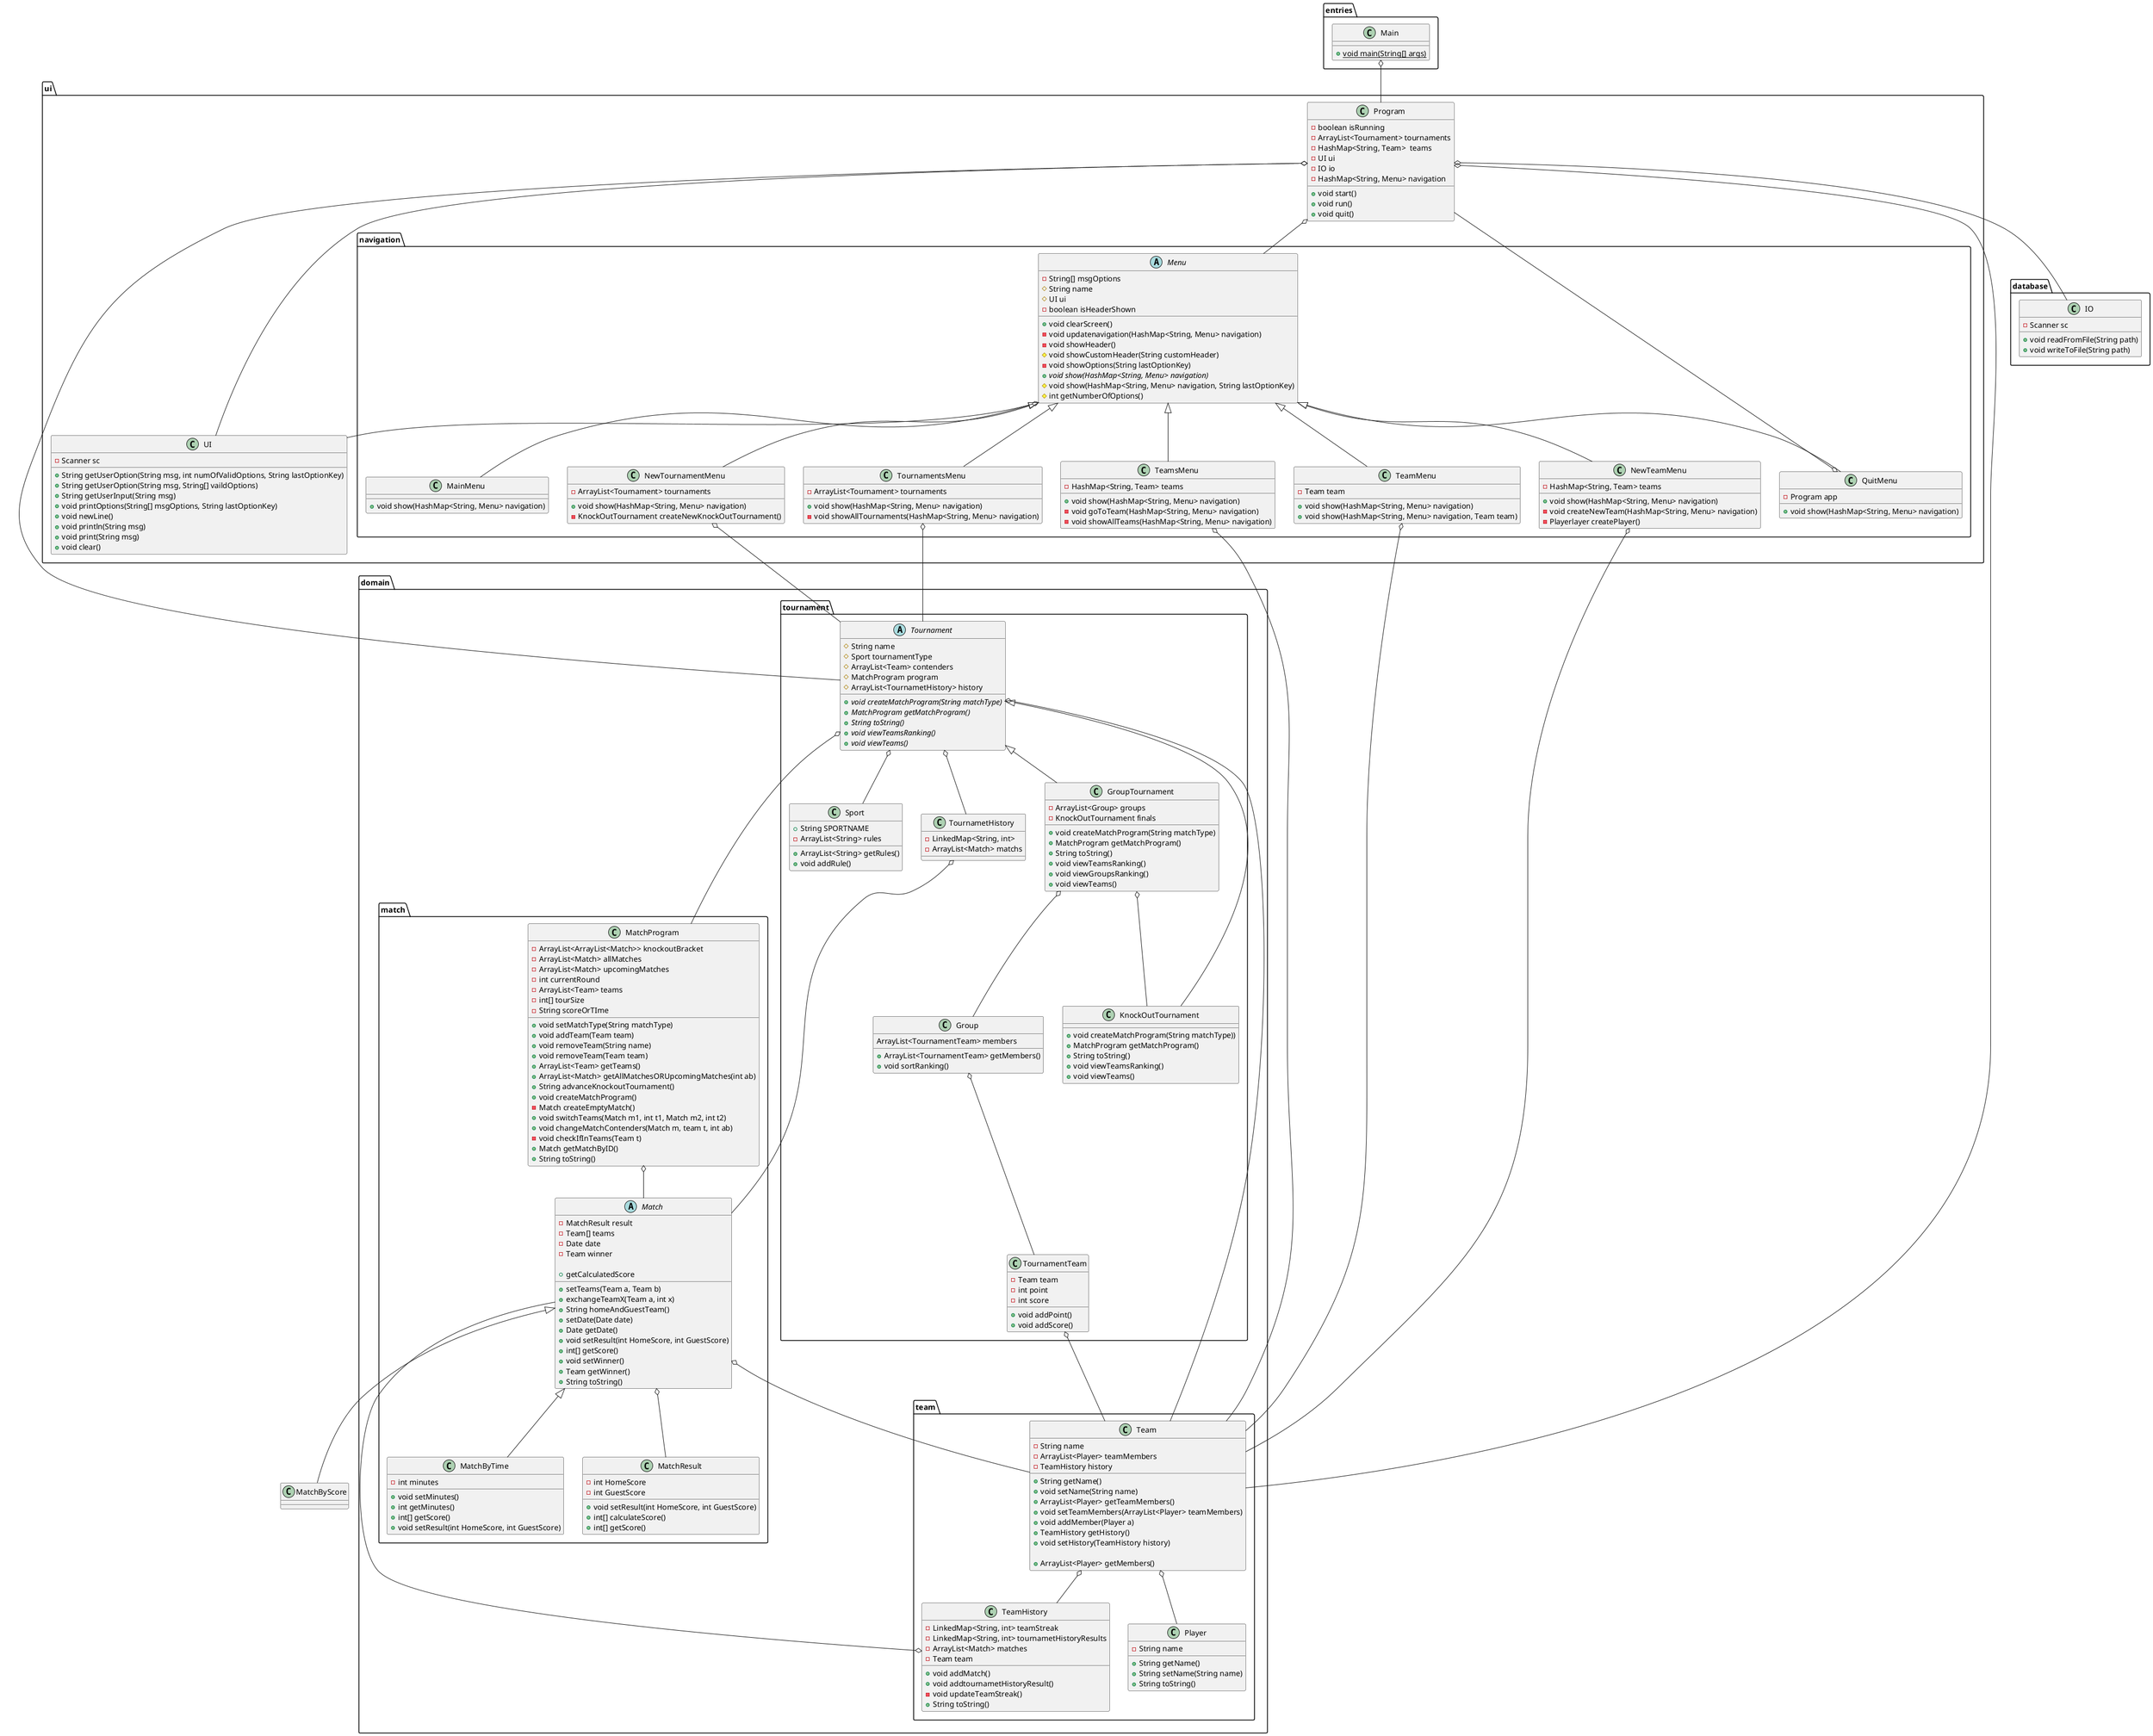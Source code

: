 @startuml
package entries{
    class Main{
        + {static} void main(String[] args)
    }
}
package ui{
    class Program {
       - boolean isRunning
       - ArrayList<Tournament> tournaments
       - HashMap<String, Team>  teams
       - UI ui
       - IO io
       - HashMap<String, Menu> navigation
        + void start()
        + void run()
        + void quit()
    }

    class UI{
        - Scanner sc
        + String getUserOption(String msg, int numOfValidOptions, String lastOptionKey)
        + String getUserOption(String msg, String[] vaildOptions)
        + String getUserInput(String msg)
        + void printOptions(String[] msgOptions, String lastOptionKey)
        + void newLine()
        + void println(String msg)
        + void print(String msg)
        + void clear()
    }
    package navigation{
        abstract class Menu {
            - String[] msgOptions
            # String name
            # UI ui
            - boolean isHeaderShown

            + void clearScreen()
            - void updatenavigation(HashMap<String, Menu> navigation)
            - void showHeader()
            # void showCustomHeader(String customHeader)
            - void showOptions(String lastOptionKey)
            + {abstract} void show(HashMap<String, Menu> navigation)
            # void show(HashMap<String, Menu> navigation, String lastOptionKey)
            # int getNumberOfOptions()
        }

        class QuitMenu {
            - Program app

            + void show(HashMap<String, Menu> navigation)
        }

        class MainMenu {
            + void show(HashMap<String, Menu> navigation)
        }

        class TournamentsMenu {
            - ArrayList<Tournament> tournaments

            + void show(HashMap<String, Menu> navigation)
            - void showAllTournaments(HashMap<String, Menu> navigation)

        }

        class NewTournamentMenu {
            - ArrayList<Tournament> tournaments

            + void show(HashMap<String, Menu> navigation)
            - KnockOutTournament createNewKnockOutTournament()
        }

        class NewTeamMenu {
            - HashMap<String, Team> teams

            + void show(HashMap<String, Menu> navigation)
            - void createNewTeam(HashMap<String, Menu> navigation)
            - Playerlayer createPlayer()
        }

        class TeamsMenu {
            - HashMap<String, Team> teams

            + void show(HashMap<String, Menu> navigation)
            - void goToTeam(HashMap<String, Menu> navigation)
            - void showAllTeams(HashMap<String, Menu> navigation)
        }

        class TeamMenu {
            - Team team

            + void show(HashMap<String, Menu> navigation)
            + void show(HashMap<String, Menu> navigation, Team team)
        }


    }
}
package database
{
    class IO{
        - Scanner sc
        + void readFromFile(String path)
        + void writeToFile(String path)
    }
}

package domain{
    package tournament{
        abstract class Tournament {
             # String name
             # Sport tournamentType
             # ArrayList<Team> contenders
             # MatchProgram program
             # ArrayList<TournametHistory> history

             + {abstract} void createMatchProgram(String matchType)
             + {abstract} MatchProgram getMatchProgram()
             + {abstract} String toString()
             + {abstract} void viewTeamsRanking()
             + {abstract} void viewTeams()
        }

        class Sport {
            + String SPORTNAME
            - ArrayList<String> rules

            + ArrayList<String> getRules()
            + void addRule()
        }

        class GroupTournament
        {
            - ArrayList<Group> groups
            - KnockOutTournament finals
            + void createMatchProgram(String matchType)
            + MatchProgram getMatchProgram()
            + String toString()
            + void viewTeamsRanking()
            + void viewGroupsRanking()
            + void viewTeams()
        }

        class TournamentTeam {
            - Team team
            - int point
            - int score

            + void addPoint()
            + void addScore()
        }

        class Group {
            ArrayList<TournamentTeam> members

            + ArrayList<TournamentTeam> getMembers()
            + void sortRanking()
        }

        class KnockOutTournament
        {

            + void createMatchProgram(String matchType))
            + MatchProgram getMatchProgram()
            + String toString()
            + void viewTeamsRanking()
            + void viewTeams()
        }

        class TournametHistory{
            - LinkedMap<String, int>
            - ArrayList<Match> matchs
        }
    }
    package team{
        class Team {
            - String name
            - ArrayList<Player> teamMembers
            - TeamHistory history

            + String getName()
            + void setName(String name)
            + ArrayList<Player> getTeamMembers()
            + void setTeamMembers(ArrayList<Player> teamMembers)
            + void addMember(Player a)
            + TeamHistory getHistory()
            + void setHistory(TeamHistory history)

            + ArrayList<Player> getMembers()
        }

        class TeamHistory {
            - LinkedMap<String, int> teamStreak
            - LinkedMap<String, int> tournametHistoryResults
            - ArrayList<Match> matches
            - Team team

            + void addMatch()
            + void addtournametHistoryResult()
            - void updateTeamStreak()
            + String toString()
        }

        class Player {
            - String name

            + String getName()
            + String setName(String name)
            + String toString()
        }
    }
    package match {
        class MatchProgram {
            - ArrayList<ArrayList<Match>> knockoutBracket
            - ArrayList<Match> allMatches
            - ArrayList<Match> upcomingMatches
            - int currentRound
            - ArrayList<Team> teams
            - int[] tourSize
            - String scoreOrTIme

            + void setMatchType(String matchType)
            + void addTeam(Team team)
            + void removeTeam(String name)
            + void removeTeam(Team team)
            + ArrayList<Team> getTeams()
            + ArrayList<Match> getAllMatchesORUpcomingMatches(int ab)
            + String advanceKnockoutTournament()
            + void createMatchProgram()
            - Match createEmptyMatch()
            + void switchTeams(Match m1, int t1, Match m2, int t2)
            + void changeMatchContenders(Match m, team t, int ab)
            - void checkIfInTeams(Team t)
            + Match getMatchByID()
            + String toString()
        }

        abstract class Match {
            - MatchResult result
            - Team[] teams
            - Date date
            - Team winner

            + setTeams(Team a, Team b)
            + exchangeTeamX(Team a, int x)
            + String homeAndGuestTeam()
            + setDate(Date date)
            + Date getDate()
            + void setResult(int HomeScore, int GuestScore)
            + int[] getScore()
            + getCalculatedScore
            + void setWinner()
            + Team getWinner()
            + String toString()
        }

        class MatchByTime {
            - int minutes

            + void setMinutes()
            + int getMinutes()
            + int[] getScore()
            + void setResult(int HomeScore, int GuestScore)
        }

        class MatchResult {
            - int HomeScore
            - int GuestScore

            + void setResult(int HomeScore, int GuestScore)
            + int[] calculateScore()
            + int[] getScore()
        }
    }
}
Team o-- Player
Team o-- TeamHistory

Match o-- MatchResult
Match o-- Team
Match <|-- MatchByScore
Match <|-- MatchByTime

Tournament o-- Sport
Tournament o-- TournametHistory
Tournament o-- MatchProgram
Tournament o-- Team
Tournament <|-- KnockOutTournament
Tournament <|-- GroupTournament

MatchProgram o-- Match

Group o-- TournamentTeam
GroupTournament o-- Group
GroupTournament o-- KnockOutTournament

TournamentTeam o-- Team
TournametHistory o-- Match
TeamHistory o-- Match

Menu <|-- MainMenu
Menu <|-- TournamentsMenu
Menu <|-- NewTournamentMenu
Menu <|-- QuitMenu
Menu <|-- NewTeamMenu
Menu <|-- TeamMenu
Menu <|-- TeamsMenu

TeamsMenu o-- Team
TeamMenu o-- Team
NewTeamMenu o-- Team

TournamentsMenu o-- Tournament
NewTournamentMenu o-- Tournament

Program --o QuitMenu
Program o-- Menu
Program o-- UI
Program o-- Tournament
Program o-- Team
Program o-- IO

Menu o-- UI

Main o-- Program
@enduml